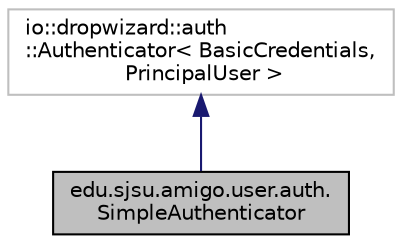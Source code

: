 digraph "edu.sjsu.amigo.user.auth.SimpleAuthenticator"
{
  edge [fontname="Helvetica",fontsize="10",labelfontname="Helvetica",labelfontsize="10"];
  node [fontname="Helvetica",fontsize="10",shape=record];
  Node2 [label="edu.sjsu.amigo.user.auth.\lSimpleAuthenticator",height=0.2,width=0.4,color="black", fillcolor="grey75", style="filled", fontcolor="black"];
  Node3 -> Node2 [dir="back",color="midnightblue",fontsize="10",style="solid",fontname="Helvetica"];
  Node3 [label="io::dropwizard::auth\l::Authenticator\< BasicCredentials,\l PrincipalUser \>",height=0.2,width=0.4,color="grey75", fillcolor="white", style="filled"];
}
